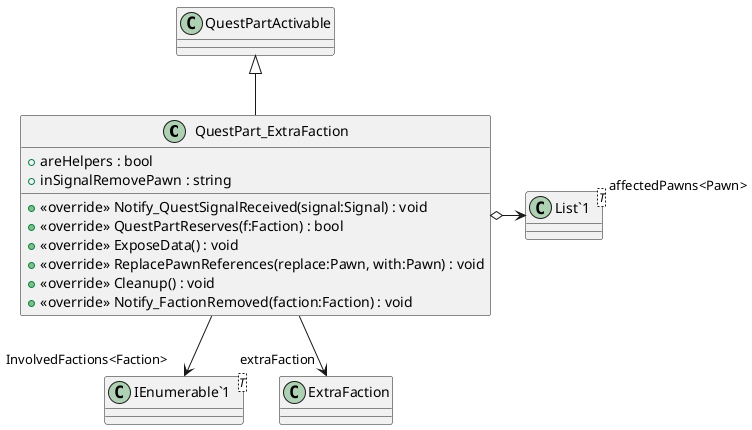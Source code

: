 @startuml
class QuestPart_ExtraFaction {
    + areHelpers : bool
    + inSignalRemovePawn : string
    + <<override>> Notify_QuestSignalReceived(signal:Signal) : void
    + <<override>> QuestPartReserves(f:Faction) : bool
    + <<override>> ExposeData() : void
    + <<override>> ReplacePawnReferences(replace:Pawn, with:Pawn) : void
    + <<override>> Cleanup() : void
    + <<override>> Notify_FactionRemoved(faction:Faction) : void
}
class "List`1"<T> {
}
class "IEnumerable`1"<T> {
}
QuestPartActivable <|-- QuestPart_ExtraFaction
QuestPart_ExtraFaction --> "extraFaction" ExtraFaction
QuestPart_ExtraFaction o-> "affectedPawns<Pawn>" "List`1"
QuestPart_ExtraFaction --> "InvolvedFactions<Faction>" "IEnumerable`1"
@enduml
